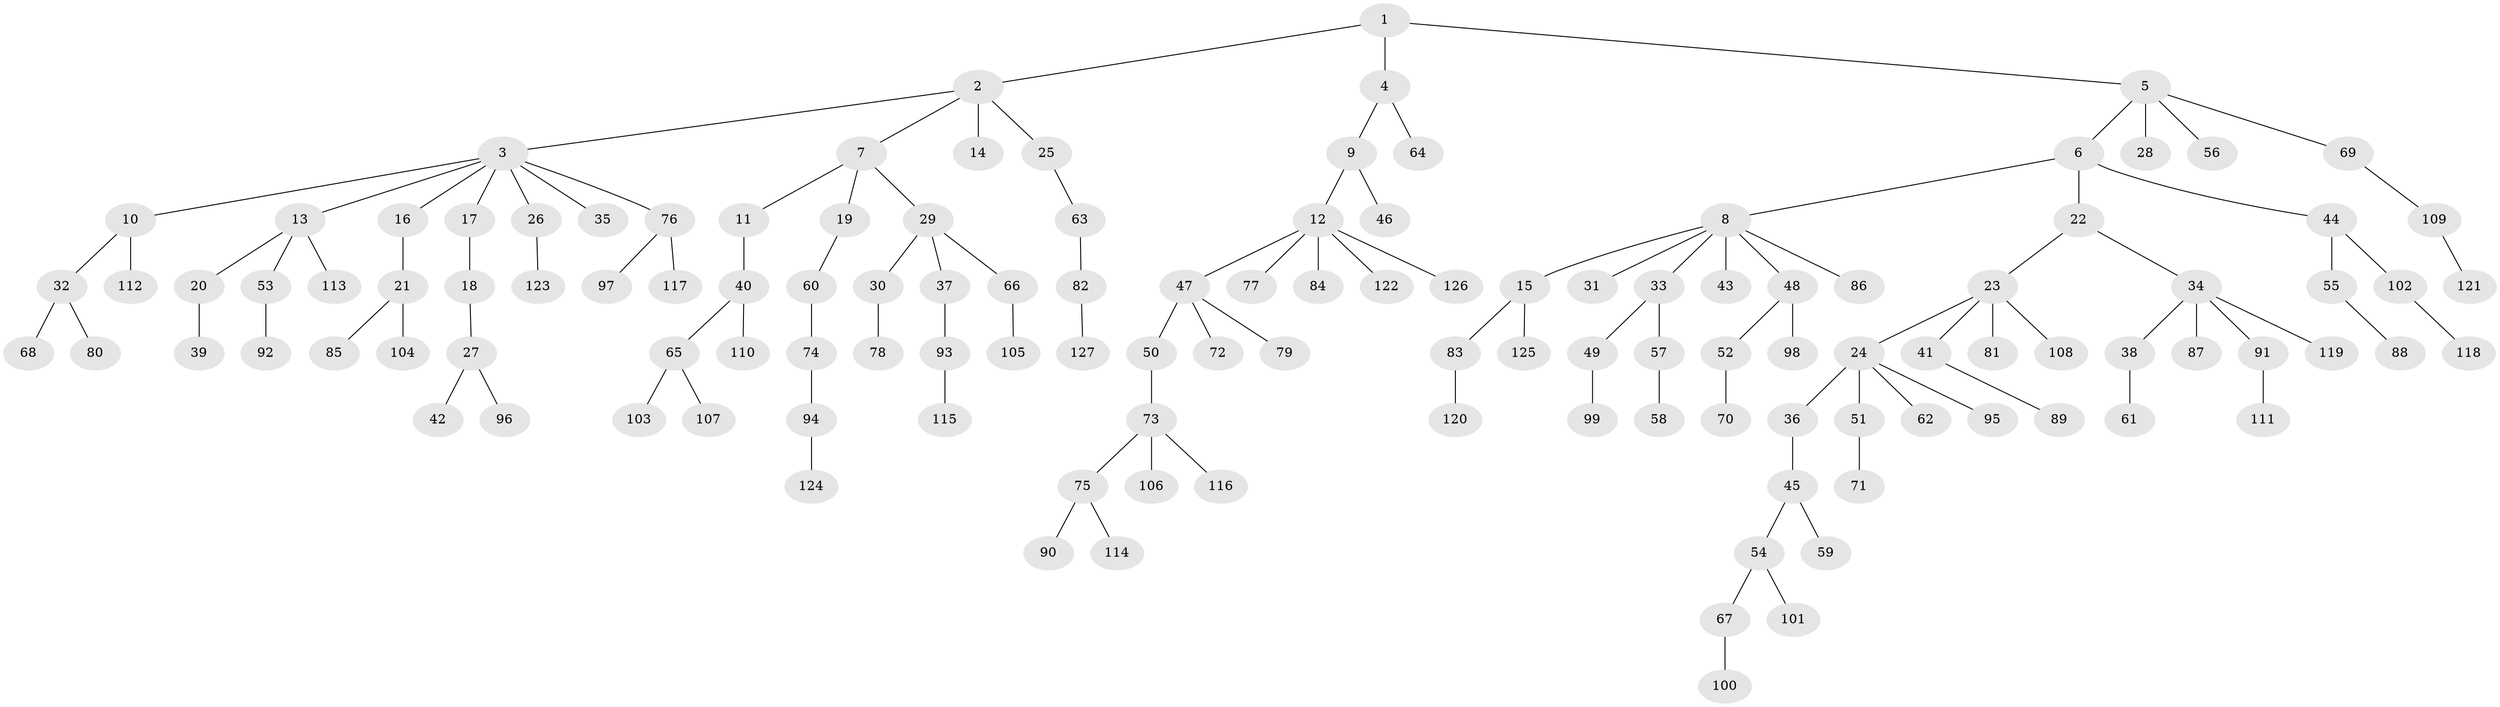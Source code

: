 // coarse degree distribution, {4: 0.07692307692307693, 8: 0.02197802197802198, 5: 0.04395604395604396, 6: 0.01098901098901099, 2: 0.27472527472527475, 3: 0.04395604395604396, 1: 0.5274725274725275}
// Generated by graph-tools (version 1.1) at 2025/52/02/27/25 19:52:12]
// undirected, 127 vertices, 126 edges
graph export_dot {
graph [start="1"]
  node [color=gray90,style=filled];
  1;
  2;
  3;
  4;
  5;
  6;
  7;
  8;
  9;
  10;
  11;
  12;
  13;
  14;
  15;
  16;
  17;
  18;
  19;
  20;
  21;
  22;
  23;
  24;
  25;
  26;
  27;
  28;
  29;
  30;
  31;
  32;
  33;
  34;
  35;
  36;
  37;
  38;
  39;
  40;
  41;
  42;
  43;
  44;
  45;
  46;
  47;
  48;
  49;
  50;
  51;
  52;
  53;
  54;
  55;
  56;
  57;
  58;
  59;
  60;
  61;
  62;
  63;
  64;
  65;
  66;
  67;
  68;
  69;
  70;
  71;
  72;
  73;
  74;
  75;
  76;
  77;
  78;
  79;
  80;
  81;
  82;
  83;
  84;
  85;
  86;
  87;
  88;
  89;
  90;
  91;
  92;
  93;
  94;
  95;
  96;
  97;
  98;
  99;
  100;
  101;
  102;
  103;
  104;
  105;
  106;
  107;
  108;
  109;
  110;
  111;
  112;
  113;
  114;
  115;
  116;
  117;
  118;
  119;
  120;
  121;
  122;
  123;
  124;
  125;
  126;
  127;
  1 -- 2;
  1 -- 4;
  1 -- 5;
  2 -- 3;
  2 -- 7;
  2 -- 14;
  2 -- 25;
  3 -- 10;
  3 -- 13;
  3 -- 16;
  3 -- 17;
  3 -- 26;
  3 -- 35;
  3 -- 76;
  4 -- 9;
  4 -- 64;
  5 -- 6;
  5 -- 28;
  5 -- 56;
  5 -- 69;
  6 -- 8;
  6 -- 22;
  6 -- 44;
  7 -- 11;
  7 -- 19;
  7 -- 29;
  8 -- 15;
  8 -- 31;
  8 -- 33;
  8 -- 43;
  8 -- 48;
  8 -- 86;
  9 -- 12;
  9 -- 46;
  10 -- 32;
  10 -- 112;
  11 -- 40;
  12 -- 47;
  12 -- 77;
  12 -- 84;
  12 -- 122;
  12 -- 126;
  13 -- 20;
  13 -- 53;
  13 -- 113;
  15 -- 83;
  15 -- 125;
  16 -- 21;
  17 -- 18;
  18 -- 27;
  19 -- 60;
  20 -- 39;
  21 -- 85;
  21 -- 104;
  22 -- 23;
  22 -- 34;
  23 -- 24;
  23 -- 41;
  23 -- 81;
  23 -- 108;
  24 -- 36;
  24 -- 51;
  24 -- 62;
  24 -- 95;
  25 -- 63;
  26 -- 123;
  27 -- 42;
  27 -- 96;
  29 -- 30;
  29 -- 37;
  29 -- 66;
  30 -- 78;
  32 -- 68;
  32 -- 80;
  33 -- 49;
  33 -- 57;
  34 -- 38;
  34 -- 87;
  34 -- 91;
  34 -- 119;
  36 -- 45;
  37 -- 93;
  38 -- 61;
  40 -- 65;
  40 -- 110;
  41 -- 89;
  44 -- 55;
  44 -- 102;
  45 -- 54;
  45 -- 59;
  47 -- 50;
  47 -- 72;
  47 -- 79;
  48 -- 52;
  48 -- 98;
  49 -- 99;
  50 -- 73;
  51 -- 71;
  52 -- 70;
  53 -- 92;
  54 -- 67;
  54 -- 101;
  55 -- 88;
  57 -- 58;
  60 -- 74;
  63 -- 82;
  65 -- 103;
  65 -- 107;
  66 -- 105;
  67 -- 100;
  69 -- 109;
  73 -- 75;
  73 -- 106;
  73 -- 116;
  74 -- 94;
  75 -- 90;
  75 -- 114;
  76 -- 97;
  76 -- 117;
  82 -- 127;
  83 -- 120;
  91 -- 111;
  93 -- 115;
  94 -- 124;
  102 -- 118;
  109 -- 121;
}
